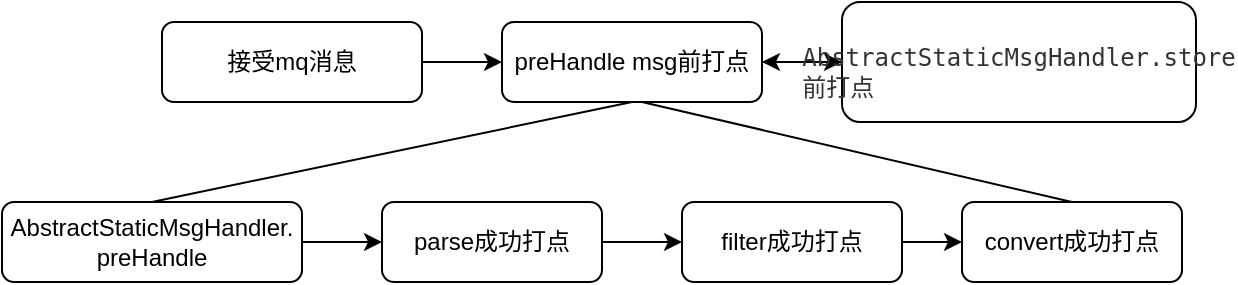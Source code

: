 <mxfile version="11.1.4" type="github"><diagram id="XeSv0DFRMeLhTl54KB2f" name="Page-1"><mxGraphModel dx="1422" dy="884" grid="1" gridSize="10" guides="1" tooltips="1" connect="1" arrows="1" fold="1" page="1" pageScale="1" pageWidth="827" pageHeight="1169" math="0" shadow="0"><root><mxCell id="0"/><mxCell id="1" parent="0"/><mxCell id="M6C0bkBRSE71RgR64AhS-18" style="edgeStyle=orthogonalEdgeStyle;rounded=0;orthogonalLoop=1;jettySize=auto;html=1;exitX=1;exitY=0.5;exitDx=0;exitDy=0;entryX=0;entryY=0.5;entryDx=0;entryDy=0;" edge="1" parent="1" source="M6C0bkBRSE71RgR64AhS-12" target="M6C0bkBRSE71RgR64AhS-13"><mxGeometry relative="1" as="geometry"/></mxCell><mxCell id="M6C0bkBRSE71RgR64AhS-12" value="接受mq消息" style="rounded=1;whiteSpace=wrap;html=1;" vertex="1" parent="1"><mxGeometry x="170" y="150" width="130" height="40" as="geometry"/></mxCell><mxCell id="M6C0bkBRSE71RgR64AhS-19" style="edgeStyle=orthogonalEdgeStyle;rounded=0;orthogonalLoop=1;jettySize=auto;html=1;exitX=1;exitY=0.5;exitDx=0;exitDy=0;" edge="1" parent="1" source="M6C0bkBRSE71RgR64AhS-13"><mxGeometry relative="1" as="geometry"><mxPoint x="510" y="170" as="targetPoint"/></mxGeometry></mxCell><mxCell id="M6C0bkBRSE71RgR64AhS-13" value="preHandle msg前打点" style="rounded=1;whiteSpace=wrap;html=1;" vertex="1" parent="1"><mxGeometry x="340" y="150" width="130" height="40" as="geometry"/></mxCell><mxCell id="M6C0bkBRSE71RgR64AhS-22" value="" style="endArrow=none;html=1;entryX=0.5;entryY=1;entryDx=0;entryDy=0;exitX=0.5;exitY=0;exitDx=0;exitDy=0;" edge="1" parent="1" source="M6C0bkBRSE71RgR64AhS-23" target="M6C0bkBRSE71RgR64AhS-13"><mxGeometry width="50" height="50" relative="1" as="geometry"><mxPoint x="220" y="300" as="sourcePoint"/><mxPoint x="270" y="250" as="targetPoint"/></mxGeometry></mxCell><mxCell id="M6C0bkBRSE71RgR64AhS-25" style="edgeStyle=orthogonalEdgeStyle;rounded=0;orthogonalLoop=1;jettySize=auto;html=1;exitX=1;exitY=0.5;exitDx=0;exitDy=0;entryX=0;entryY=0.5;entryDx=0;entryDy=0;" edge="1" parent="1" source="M6C0bkBRSE71RgR64AhS-23" target="M6C0bkBRSE71RgR64AhS-24"><mxGeometry relative="1" as="geometry"/></mxCell><mxCell id="M6C0bkBRSE71RgR64AhS-23" value="AbstractStaticMsgHandler.&lt;br&gt;preHandle" style="rounded=1;whiteSpace=wrap;html=1;" vertex="1" parent="1"><mxGeometry x="90" y="240" width="150" height="40" as="geometry"/></mxCell><mxCell id="M6C0bkBRSE71RgR64AhS-27" style="edgeStyle=orthogonalEdgeStyle;rounded=0;orthogonalLoop=1;jettySize=auto;html=1;exitX=1;exitY=0.5;exitDx=0;exitDy=0;" edge="1" parent="1" source="M6C0bkBRSE71RgR64AhS-24" target="M6C0bkBRSE71RgR64AhS-26"><mxGeometry relative="1" as="geometry"/></mxCell><mxCell id="M6C0bkBRSE71RgR64AhS-24" value="parse成功打点" style="rounded=1;whiteSpace=wrap;html=1;" vertex="1" parent="1"><mxGeometry x="280" y="240" width="110" height="40" as="geometry"/></mxCell><mxCell id="M6C0bkBRSE71RgR64AhS-29" style="edgeStyle=orthogonalEdgeStyle;rounded=0;orthogonalLoop=1;jettySize=auto;html=1;exitX=1;exitY=0.5;exitDx=0;exitDy=0;entryX=0;entryY=0.5;entryDx=0;entryDy=0;" edge="1" parent="1" source="M6C0bkBRSE71RgR64AhS-26" target="M6C0bkBRSE71RgR64AhS-28"><mxGeometry relative="1" as="geometry"/></mxCell><mxCell id="M6C0bkBRSE71RgR64AhS-26" value="filter成功打点" style="rounded=1;whiteSpace=wrap;html=1;" vertex="1" parent="1"><mxGeometry x="430" y="240" width="110" height="40" as="geometry"/></mxCell><mxCell id="M6C0bkBRSE71RgR64AhS-28" value="convert成功打点" style="rounded=1;whiteSpace=wrap;html=1;" vertex="1" parent="1"><mxGeometry x="570" y="240" width="110" height="40" as="geometry"/></mxCell><mxCell id="M6C0bkBRSE71RgR64AhS-30" value="" style="endArrow=none;html=1;exitX=0.5;exitY=0;exitDx=0;exitDy=0;" edge="1" parent="1" source="M6C0bkBRSE71RgR64AhS-28"><mxGeometry width="50" height="50" relative="1" as="geometry"><mxPoint x="650" y="380" as="sourcePoint"/><mxPoint x="410" y="190" as="targetPoint"/></mxGeometry></mxCell><mxCell id="M6C0bkBRSE71RgR64AhS-33" value="" style="edgeStyle=orthogonalEdgeStyle;rounded=0;orthogonalLoop=1;jettySize=auto;html=1;" edge="1" parent="1" source="M6C0bkBRSE71RgR64AhS-31" target="M6C0bkBRSE71RgR64AhS-13"><mxGeometry relative="1" as="geometry"/></mxCell><mxCell id="M6C0bkBRSE71RgR64AhS-31" value="&lt;pre style=&quot;margin-top: 10px ; margin-bottom: 0px ; text-align: left&quot;&gt;&lt;font color=&quot;#333333&quot;&gt;AbstractStaticMsgHandler.store&lt;br&gt;前打点&lt;/font&gt;&lt;/pre&gt;" style="rounded=1;whiteSpace=wrap;html=1;" vertex="1" parent="1"><mxGeometry x="510" y="140" width="177" height="60" as="geometry"/></mxCell></root></mxGraphModel></diagram></mxfile>